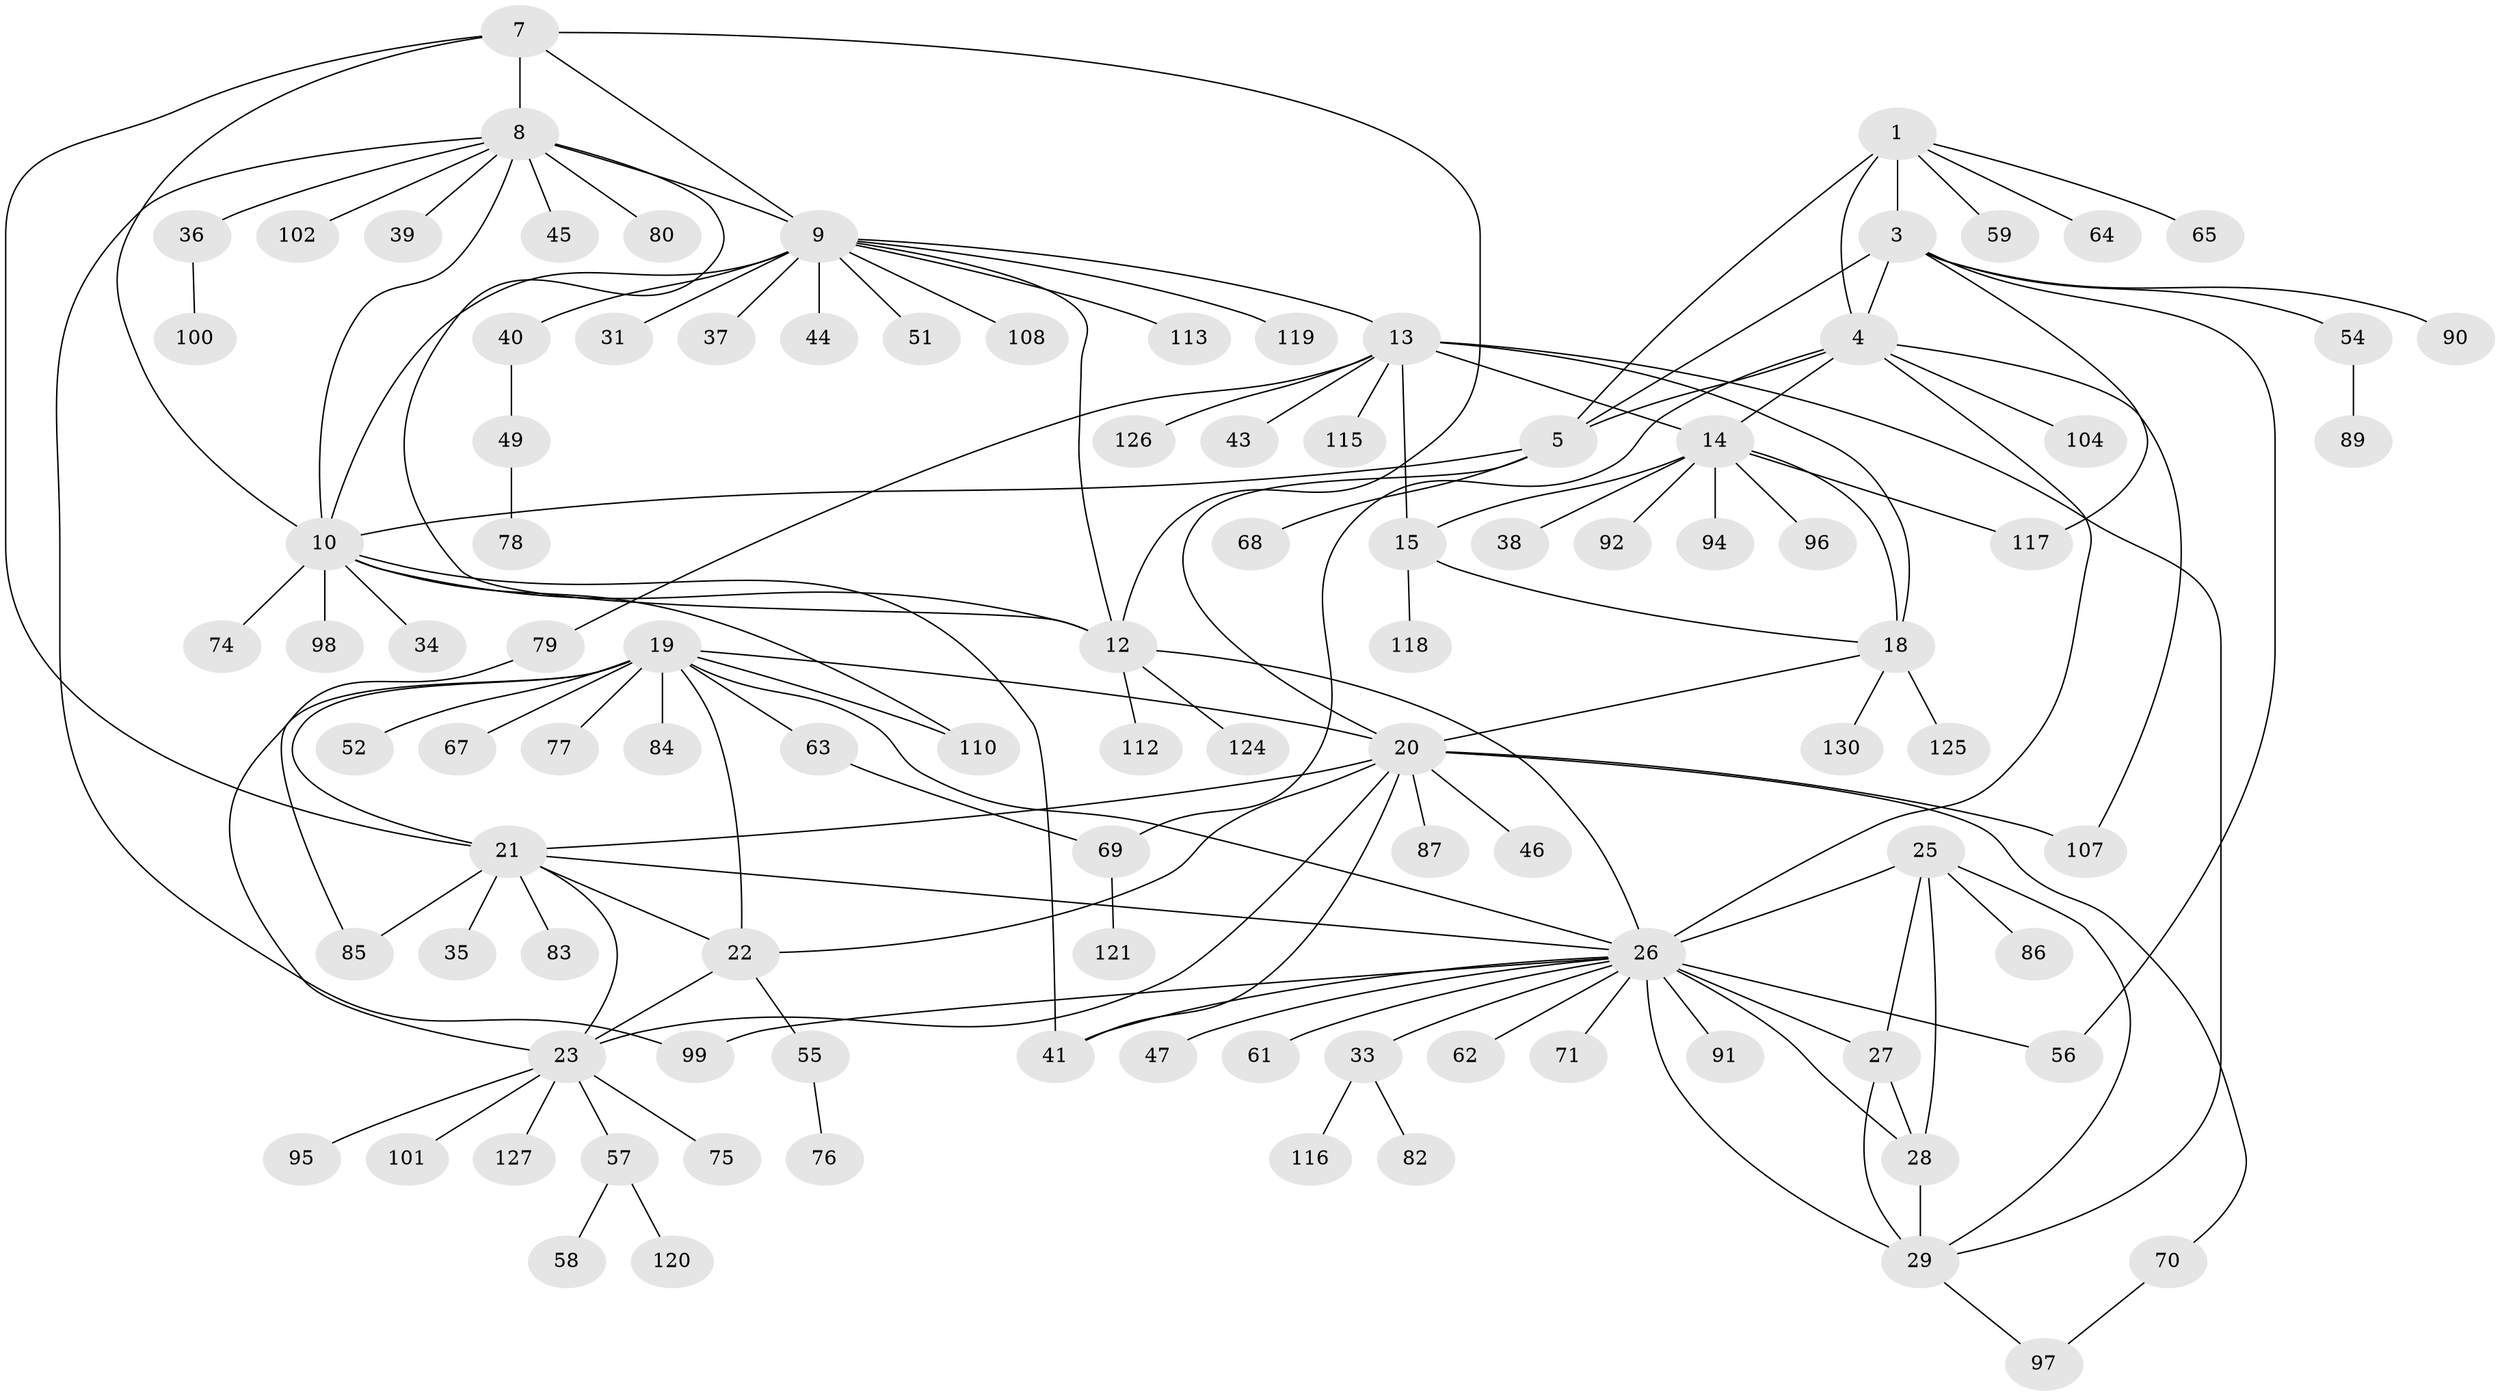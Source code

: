// Generated by graph-tools (version 1.1) at 2025/52/02/27/25 19:52:14]
// undirected, 101 vertices, 141 edges
graph export_dot {
graph [start="1"]
  node [color=gray90,style=filled];
  1 [super="+2"];
  3 [super="+6"];
  4 [super="+93"];
  5 [super="+42"];
  7 [super="+11"];
  8 [super="+114"];
  9 [super="+103"];
  10 [super="+48"];
  12 [super="+123"];
  13 [super="+17"];
  14 [super="+16"];
  15 [super="+109"];
  18 [super="+132"];
  19 [super="+24"];
  20 [super="+32"];
  21 [super="+66"];
  22 [super="+53"];
  23 [super="+128"];
  25 [super="+129"];
  26 [super="+30"];
  27;
  28 [super="+88"];
  29 [super="+60"];
  31;
  33;
  34;
  35;
  36 [super="+50"];
  37 [super="+131"];
  38;
  39;
  40 [super="+81"];
  41;
  43;
  44 [super="+73"];
  45;
  46;
  47;
  49;
  51;
  52;
  54 [super="+106"];
  55;
  56;
  57 [super="+111"];
  58;
  59;
  61;
  62 [super="+72"];
  63;
  64;
  65;
  67;
  68;
  69;
  70;
  71;
  74;
  75 [super="+133"];
  76 [super="+105"];
  77;
  78;
  79;
  80;
  82 [super="+122"];
  83;
  84;
  85;
  86;
  87;
  89;
  90;
  91;
  92;
  94;
  95;
  96;
  97;
  98;
  99;
  100;
  101;
  102;
  104;
  107;
  108;
  110;
  112;
  113;
  115;
  116;
  117;
  118;
  119;
  120;
  121;
  124;
  125;
  126;
  127;
  130;
  1 -- 3 [weight=4];
  1 -- 4 [weight=2];
  1 -- 5 [weight=2];
  1 -- 59;
  1 -- 64;
  1 -- 65;
  3 -- 4 [weight=2];
  3 -- 5 [weight=2];
  3 -- 117;
  3 -- 54;
  3 -- 56;
  3 -- 90;
  4 -- 5;
  4 -- 69;
  4 -- 104;
  4 -- 107;
  4 -- 26;
  4 -- 14;
  5 -- 10;
  5 -- 20;
  5 -- 68;
  7 -- 8 [weight=2];
  7 -- 9 [weight=2];
  7 -- 10 [weight=2];
  7 -- 12 [weight=2];
  7 -- 21;
  8 -- 9;
  8 -- 10;
  8 -- 12;
  8 -- 36;
  8 -- 39;
  8 -- 45;
  8 -- 80;
  8 -- 99;
  8 -- 102;
  9 -- 10;
  9 -- 12;
  9 -- 13;
  9 -- 31;
  9 -- 37;
  9 -- 40;
  9 -- 44;
  9 -- 51;
  9 -- 108;
  9 -- 113;
  9 -- 119;
  10 -- 12;
  10 -- 34;
  10 -- 74;
  10 -- 98;
  10 -- 110;
  10 -- 41;
  12 -- 26;
  12 -- 112;
  12 -- 124;
  13 -- 14 [weight=4];
  13 -- 15 [weight=2];
  13 -- 18 [weight=2];
  13 -- 43;
  13 -- 79;
  13 -- 126;
  13 -- 115;
  13 -- 29;
  14 -- 15 [weight=2];
  14 -- 18 [weight=2];
  14 -- 38;
  14 -- 96;
  14 -- 117;
  14 -- 92;
  14 -- 94;
  15 -- 18;
  15 -- 118;
  18 -- 20;
  18 -- 125;
  18 -- 130;
  19 -- 20 [weight=2];
  19 -- 21 [weight=2];
  19 -- 22 [weight=2];
  19 -- 23 [weight=2];
  19 -- 110;
  19 -- 67;
  19 -- 77;
  19 -- 52;
  19 -- 84;
  19 -- 26;
  19 -- 63;
  20 -- 21;
  20 -- 22;
  20 -- 23;
  20 -- 41;
  20 -- 46;
  20 -- 70;
  20 -- 87;
  20 -- 107;
  21 -- 22;
  21 -- 23;
  21 -- 35;
  21 -- 85;
  21 -- 83;
  21 -- 26;
  22 -- 23;
  22 -- 55;
  23 -- 57;
  23 -- 75;
  23 -- 95;
  23 -- 101;
  23 -- 127;
  25 -- 26 [weight=2];
  25 -- 27;
  25 -- 28;
  25 -- 29;
  25 -- 86;
  26 -- 27 [weight=2];
  26 -- 28 [weight=2];
  26 -- 29 [weight=2];
  26 -- 47;
  26 -- 61;
  26 -- 33;
  26 -- 99;
  26 -- 71;
  26 -- 41;
  26 -- 91;
  26 -- 56;
  26 -- 62;
  27 -- 28;
  27 -- 29;
  28 -- 29;
  29 -- 97;
  33 -- 82;
  33 -- 116;
  36 -- 100;
  40 -- 49;
  49 -- 78;
  54 -- 89;
  55 -- 76;
  57 -- 58;
  57 -- 120;
  63 -- 69;
  69 -- 121;
  70 -- 97;
  79 -- 85;
}
